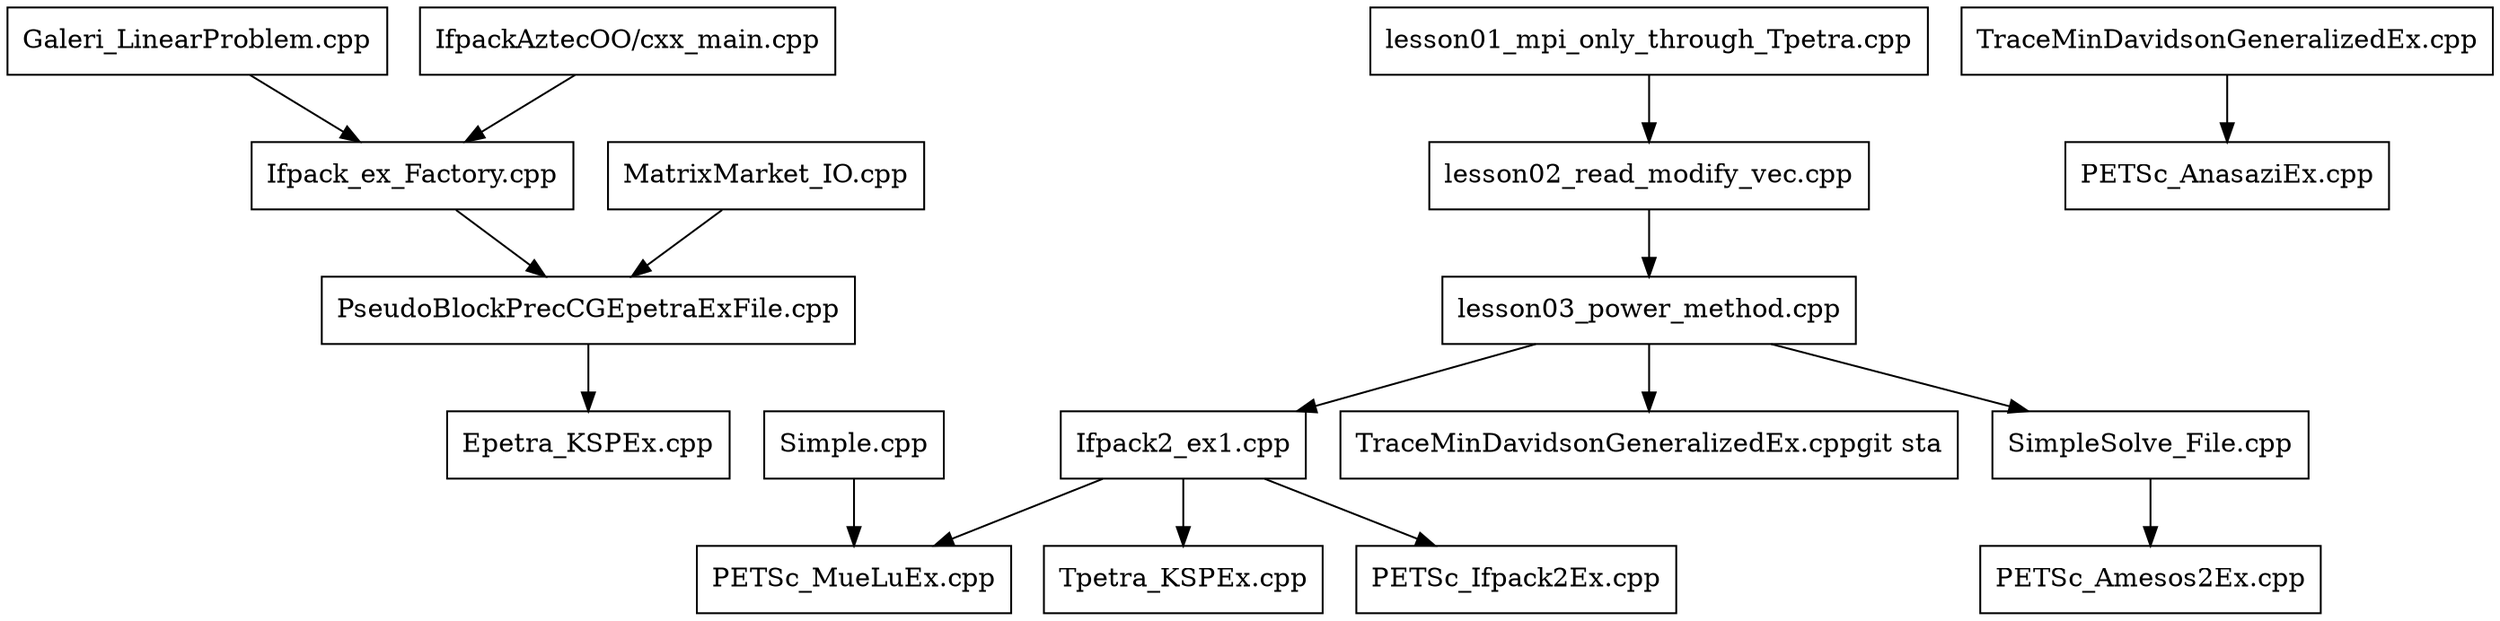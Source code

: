 digraph G {
  node [shape = box];
  "PseudoBlockPrecCGEpetraExFile.cpp" -> "Epetra_KSPEx.cpp"
  "SimpleSolve_File.cpp" -> "PETSc_Amesos2Ex.cpp"
  "TraceMinDavidsonGeneralizedEx.cpp" -> "PETSc_AnasaziEx.cpp"
  "Ifpack2_ex1.cpp" -> "PETSc_Ifpack2Ex.cpp"
  "Simple.cpp" -> "PETSc_MueLuEx.cpp"
  "Ifpack2_ex1.cpp" -> "PETSc_MueLuEx.cpp"
  "Ifpack2_ex1.cpp" -> "Tpetra_KSPEx.cpp"
  "lesson03_power_method.cpp" -> "TraceMinDavidsonGeneralizedEx.cppgit sta"
  "lesson03_power_method.cpp" -> "SimpleSolve_File.cpp"
  "Ifpack_ex_Factory.cpp" -> "PseudoBlockPrecCGEpetraExFile.cpp"
  "MatrixMarket_IO.cpp" -> "PseudoBlockPrecCGEpetraExFile.cpp"
  "Galeri_LinearProblem.cpp" -> "Ifpack_ex_Factory.cpp"
  "IfpackAztecOO/cxx_main.cpp" -> "Ifpack_ex_Factory.cpp"
  "lesson03_power_method.cpp" -> "Ifpack2_ex1.cpp"
  "lesson01_mpi_only_through_Tpetra.cpp" -> "lesson02_read_modify_vec.cpp"
  "lesson02_read_modify_vec.cpp" -> "lesson03_power_method.cpp"
}